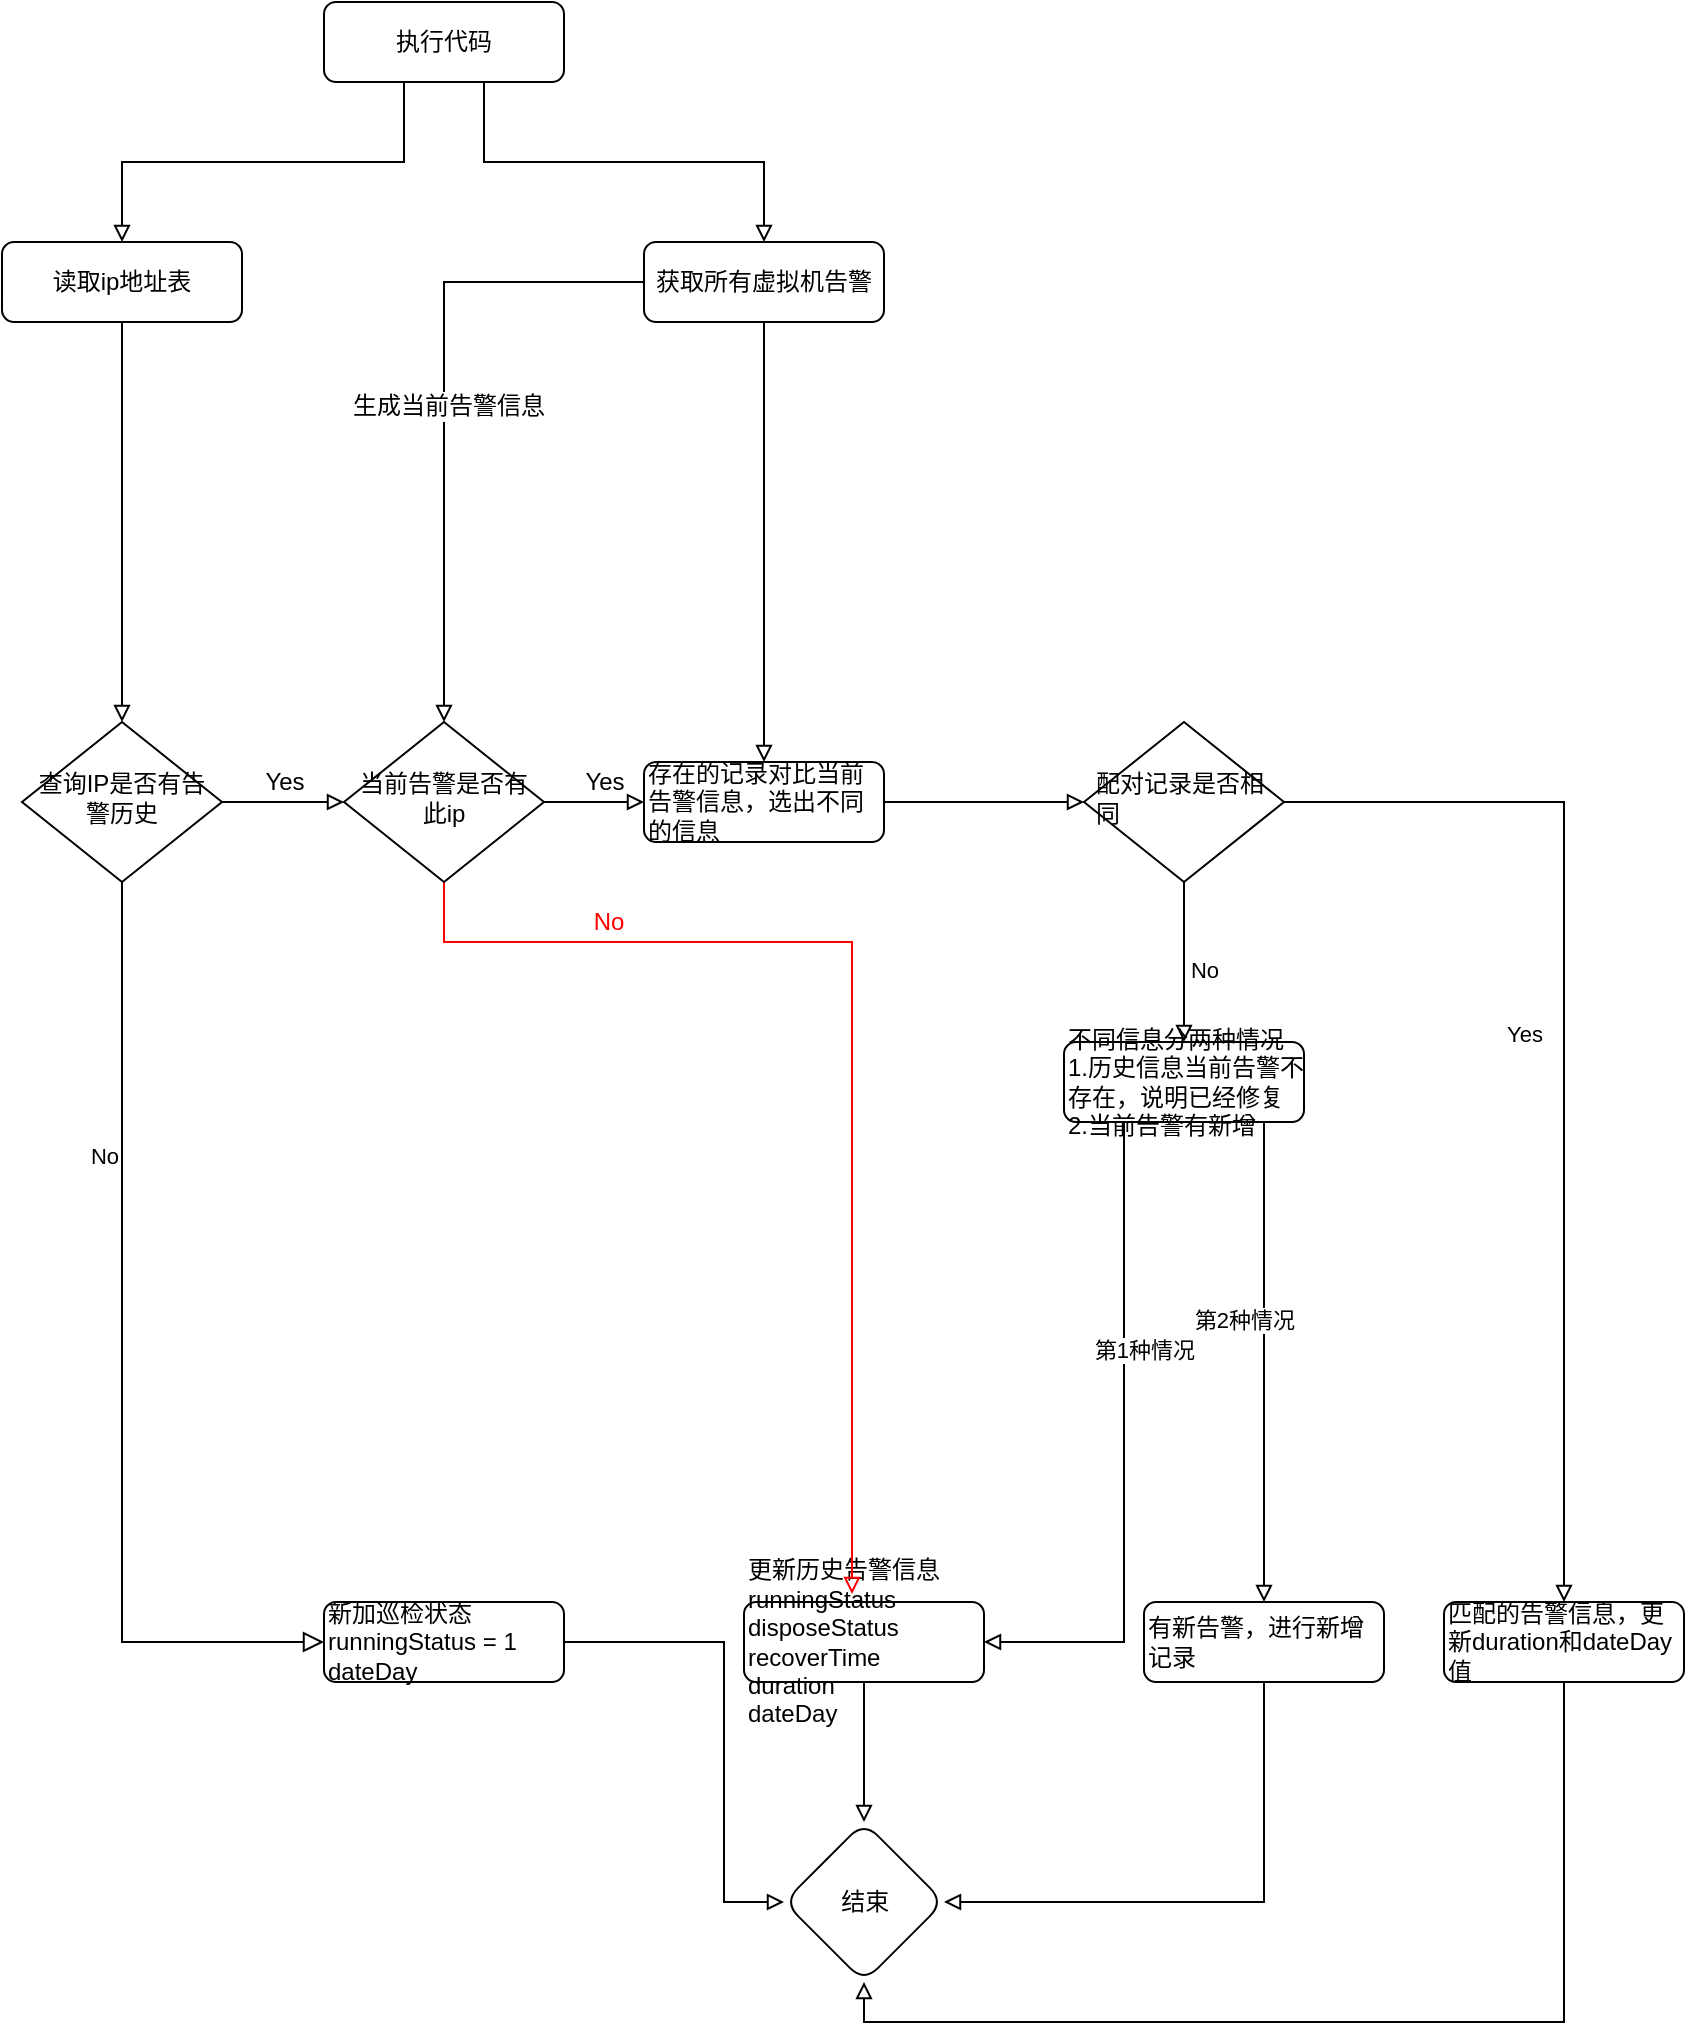 <mxfile version="17.4.5" type="github">
  <diagram id="C5RBs43oDa-KdzZeNtuy" name="Page-1">
    <mxGraphModel dx="1310" dy="727" grid="1" gridSize="10" guides="1" tooltips="1" connect="1" arrows="1" fold="1" page="1" pageScale="1" pageWidth="827" pageHeight="1169" math="0" shadow="0">
      <root>
        <mxCell id="WIyWlLk6GJQsqaUBKTNV-0" />
        <mxCell id="WIyWlLk6GJQsqaUBKTNV-1" parent="WIyWlLk6GJQsqaUBKTNV-0" />
        <mxCell id="5dzbz2AhqvXr-jBQKXv9-0" value="" style="edgeStyle=orthogonalEdgeStyle;rounded=0;orthogonalLoop=1;jettySize=auto;html=1;startArrow=none;startFill=0;endArrow=block;endFill=0;entryX=0.5;entryY=0;entryDx=0;entryDy=0;" edge="1" parent="WIyWlLk6GJQsqaUBKTNV-1" source="5dzbz2AhqvXr-jBQKXv9-1" target="5dzbz2AhqvXr-jBQKXv9-5">
          <mxGeometry relative="1" as="geometry">
            <mxPoint x="179" y="280" as="targetPoint" />
          </mxGeometry>
        </mxCell>
        <mxCell id="5dzbz2AhqvXr-jBQKXv9-1" value="读取ip地址表" style="rounded=1;whiteSpace=wrap;html=1;fontSize=12;glass=0;strokeWidth=1;shadow=0;" vertex="1" parent="WIyWlLk6GJQsqaUBKTNV-1">
          <mxGeometry x="119" y="160" width="120" height="40" as="geometry" />
        </mxCell>
        <mxCell id="5dzbz2AhqvXr-jBQKXv9-2" value="No" style="edgeStyle=orthogonalEdgeStyle;rounded=0;html=1;jettySize=auto;orthogonalLoop=1;fontSize=11;endArrow=block;endFill=0;endSize=8;strokeWidth=1;shadow=0;labelBackgroundColor=none;entryX=0;entryY=0.5;entryDx=0;entryDy=0;" edge="1" parent="WIyWlLk6GJQsqaUBKTNV-1" source="5dzbz2AhqvXr-jBQKXv9-5" target="5dzbz2AhqvXr-jBQKXv9-43">
          <mxGeometry x="-0.431" y="-9" relative="1" as="geometry">
            <mxPoint as="offset" />
            <Array as="points">
              <mxPoint x="179" y="860" />
            </Array>
          </mxGeometry>
        </mxCell>
        <mxCell id="5dzbz2AhqvXr-jBQKXv9-3" value="" style="edgeStyle=orthogonalEdgeStyle;rounded=0;orthogonalLoop=1;jettySize=auto;html=1;fontSize=12;endArrow=block;endFill=0;" edge="1" parent="WIyWlLk6GJQsqaUBKTNV-1" source="5dzbz2AhqvXr-jBQKXv9-5" target="5dzbz2AhqvXr-jBQKXv9-48">
          <mxGeometry relative="1" as="geometry" />
        </mxCell>
        <mxCell id="5dzbz2AhqvXr-jBQKXv9-4" value="Yes" style="edgeLabel;html=1;align=center;verticalAlign=middle;resizable=0;points=[];fontSize=12;" vertex="1" connectable="0" parent="5dzbz2AhqvXr-jBQKXv9-3">
          <mxGeometry x="-0.438" y="2" relative="1" as="geometry">
            <mxPoint x="14" y="-8" as="offset" />
          </mxGeometry>
        </mxCell>
        <mxCell id="5dzbz2AhqvXr-jBQKXv9-5" value="&lt;span style=&quot;text-align: left&quot;&gt;查询IP是否有告警历史&lt;/span&gt;" style="rhombus;whiteSpace=wrap;html=1;shadow=0;fontFamily=Helvetica;fontSize=12;align=center;strokeWidth=1;spacing=6;spacingTop=-4;" vertex="1" parent="WIyWlLk6GJQsqaUBKTNV-1">
          <mxGeometry x="129" y="400" width="100" height="80" as="geometry" />
        </mxCell>
        <mxCell id="5dzbz2AhqvXr-jBQKXv9-6" style="edgeStyle=orthogonalEdgeStyle;rounded=0;orthogonalLoop=1;jettySize=auto;html=1;entryX=0.5;entryY=0;entryDx=0;entryDy=0;endArrow=block;endFill=0;" edge="1" parent="WIyWlLk6GJQsqaUBKTNV-1" source="5dzbz2AhqvXr-jBQKXv9-8" target="5dzbz2AhqvXr-jBQKXv9-1">
          <mxGeometry relative="1" as="geometry">
            <Array as="points">
              <mxPoint x="320" y="120" />
              <mxPoint x="179" y="120" />
            </Array>
          </mxGeometry>
        </mxCell>
        <mxCell id="5dzbz2AhqvXr-jBQKXv9-7" value="" style="edgeStyle=orthogonalEdgeStyle;rounded=0;orthogonalLoop=1;jettySize=auto;html=1;startArrow=none;startFill=0;endArrow=block;endFill=0;" edge="1" parent="WIyWlLk6GJQsqaUBKTNV-1" source="5dzbz2AhqvXr-jBQKXv9-8" target="5dzbz2AhqvXr-jBQKXv9-12">
          <mxGeometry relative="1" as="geometry">
            <Array as="points">
              <mxPoint x="360" y="120" />
              <mxPoint x="500" y="120" />
            </Array>
          </mxGeometry>
        </mxCell>
        <mxCell id="5dzbz2AhqvXr-jBQKXv9-8" value="执行代码" style="rounded=1;whiteSpace=wrap;html=1;fontSize=12;glass=0;strokeWidth=1;shadow=0;" vertex="1" parent="WIyWlLk6GJQsqaUBKTNV-1">
          <mxGeometry x="280" y="40" width="120" height="40" as="geometry" />
        </mxCell>
        <mxCell id="5dzbz2AhqvXr-jBQKXv9-9" style="edgeStyle=orthogonalEdgeStyle;rounded=0;orthogonalLoop=1;jettySize=auto;html=1;entryX=0.5;entryY=0;entryDx=0;entryDy=0;startArrow=none;startFill=0;endArrow=block;endFill=0;" edge="1" parent="WIyWlLk6GJQsqaUBKTNV-1" source="5dzbz2AhqvXr-jBQKXv9-12" target="5dzbz2AhqvXr-jBQKXv9-21">
          <mxGeometry relative="1" as="geometry">
            <Array as="points">
              <mxPoint x="500" y="370" />
              <mxPoint x="500" y="370" />
            </Array>
          </mxGeometry>
        </mxCell>
        <mxCell id="5dzbz2AhqvXr-jBQKXv9-10" style="edgeStyle=orthogonalEdgeStyle;rounded=0;orthogonalLoop=1;jettySize=auto;html=1;entryX=0.5;entryY=0;entryDx=0;entryDy=0;fontSize=12;endArrow=block;endFill=0;" edge="1" parent="WIyWlLk6GJQsqaUBKTNV-1" source="5dzbz2AhqvXr-jBQKXv9-12" target="5dzbz2AhqvXr-jBQKXv9-48">
          <mxGeometry relative="1" as="geometry" />
        </mxCell>
        <mxCell id="5dzbz2AhqvXr-jBQKXv9-11" value="生成当前告警信息" style="edgeLabel;html=1;align=center;verticalAlign=middle;resizable=0;points=[];fontSize=12;" vertex="1" connectable="0" parent="5dzbz2AhqvXr-jBQKXv9-10">
          <mxGeometry x="0.014" y="2" relative="1" as="geometry">
            <mxPoint as="offset" />
          </mxGeometry>
        </mxCell>
        <mxCell id="5dzbz2AhqvXr-jBQKXv9-12" value="获取所有虚拟机告警" style="rounded=1;whiteSpace=wrap;html=1;fontSize=12;glass=0;strokeWidth=1;shadow=0;" vertex="1" parent="WIyWlLk6GJQsqaUBKTNV-1">
          <mxGeometry x="440" y="160" width="120" height="40" as="geometry" />
        </mxCell>
        <mxCell id="5dzbz2AhqvXr-jBQKXv9-20" value="" style="edgeStyle=orthogonalEdgeStyle;rounded=0;orthogonalLoop=1;jettySize=auto;html=1;endArrow=block;endFill=0;" edge="1" parent="WIyWlLk6GJQsqaUBKTNV-1" source="5dzbz2AhqvXr-jBQKXv9-21" target="5dzbz2AhqvXr-jBQKXv9-28">
          <mxGeometry relative="1" as="geometry" />
        </mxCell>
        <mxCell id="5dzbz2AhqvXr-jBQKXv9-21" value="存在的记录对比当前告警信息，选出不同的信息" style="rounded=1;whiteSpace=wrap;html=1;fontSize=12;glass=0;strokeWidth=1;shadow=0;align=left;" vertex="1" parent="WIyWlLk6GJQsqaUBKTNV-1">
          <mxGeometry x="440" y="420" width="120" height="40" as="geometry" />
        </mxCell>
        <mxCell id="5dzbz2AhqvXr-jBQKXv9-22" style="edgeStyle=orthogonalEdgeStyle;rounded=0;orthogonalLoop=1;jettySize=auto;html=1;entryX=1;entryY=0.5;entryDx=0;entryDy=0;fontSize=12;endArrow=block;endFill=0;exitX=0.5;exitY=1;exitDx=0;exitDy=0;" edge="1" parent="WIyWlLk6GJQsqaUBKTNV-1" source="5dzbz2AhqvXr-jBQKXv9-23" target="5dzbz2AhqvXr-jBQKXv9-44">
          <mxGeometry relative="1" as="geometry" />
        </mxCell>
        <mxCell id="5dzbz2AhqvXr-jBQKXv9-23" value="有新告警，进行新增记录" style="rounded=1;whiteSpace=wrap;html=1;fontSize=12;glass=0;strokeWidth=1;shadow=0;align=left;" vertex="1" parent="WIyWlLk6GJQsqaUBKTNV-1">
          <mxGeometry x="690" y="840" width="120" height="40" as="geometry" />
        </mxCell>
        <mxCell id="5dzbz2AhqvXr-jBQKXv9-24" style="edgeStyle=orthogonalEdgeStyle;rounded=0;orthogonalLoop=1;jettySize=auto;html=1;entryX=0.5;entryY=0;entryDx=0;entryDy=0;endArrow=block;endFill=0;" edge="1" parent="WIyWlLk6GJQsqaUBKTNV-1" source="5dzbz2AhqvXr-jBQKXv9-28" target="5dzbz2AhqvXr-jBQKXv9-35">
          <mxGeometry relative="1" as="geometry" />
        </mxCell>
        <mxCell id="5dzbz2AhqvXr-jBQKXv9-25" value="Yes" style="edgeLabel;html=1;align=center;verticalAlign=middle;resizable=0;points=[];" vertex="1" connectable="0" parent="5dzbz2AhqvXr-jBQKXv9-24">
          <mxGeometry x="-0.079" relative="1" as="geometry">
            <mxPoint x="-20" y="7" as="offset" />
          </mxGeometry>
        </mxCell>
        <mxCell id="5dzbz2AhqvXr-jBQKXv9-26" style="edgeStyle=orthogonalEdgeStyle;rounded=0;orthogonalLoop=1;jettySize=auto;html=1;entryX=0.5;entryY=0;entryDx=0;entryDy=0;endArrow=block;endFill=0;exitX=0.5;exitY=1;exitDx=0;exitDy=0;" edge="1" parent="WIyWlLk6GJQsqaUBKTNV-1" source="5dzbz2AhqvXr-jBQKXv9-28" target="5dzbz2AhqvXr-jBQKXv9-33">
          <mxGeometry relative="1" as="geometry">
            <Array as="points">
              <mxPoint x="710" y="500" />
              <mxPoint x="710" y="500" />
            </Array>
          </mxGeometry>
        </mxCell>
        <mxCell id="5dzbz2AhqvXr-jBQKXv9-27" value="No" style="edgeLabel;html=1;align=center;verticalAlign=middle;resizable=0;points=[];" vertex="1" connectable="0" parent="5dzbz2AhqvXr-jBQKXv9-26">
          <mxGeometry x="0.133" y="-1" relative="1" as="geometry">
            <mxPoint x="11" y="-2" as="offset" />
          </mxGeometry>
        </mxCell>
        <mxCell id="5dzbz2AhqvXr-jBQKXv9-28" value="配对记录是否相同" style="rhombus;whiteSpace=wrap;html=1;shadow=0;fontFamily=Helvetica;fontSize=12;align=left;strokeWidth=1;spacing=6;spacingTop=-4;" vertex="1" parent="WIyWlLk6GJQsqaUBKTNV-1">
          <mxGeometry x="660" y="400" width="100" height="80" as="geometry" />
        </mxCell>
        <mxCell id="5dzbz2AhqvXr-jBQKXv9-29" style="edgeStyle=orthogonalEdgeStyle;rounded=0;orthogonalLoop=1;jettySize=auto;html=1;entryX=0.5;entryY=0;entryDx=0;entryDy=0;endArrow=block;endFill=0;" edge="1" parent="WIyWlLk6GJQsqaUBKTNV-1" target="5dzbz2AhqvXr-jBQKXv9-23">
          <mxGeometry relative="1" as="geometry">
            <mxPoint x="750" y="600" as="sourcePoint" />
            <Array as="points">
              <mxPoint x="750" y="600" />
            </Array>
          </mxGeometry>
        </mxCell>
        <mxCell id="5dzbz2AhqvXr-jBQKXv9-30" value="第2种情况" style="edgeLabel;html=1;align=center;verticalAlign=middle;resizable=0;points=[];" vertex="1" connectable="0" parent="5dzbz2AhqvXr-jBQKXv9-29">
          <mxGeometry x="-0.503" relative="1" as="geometry">
            <mxPoint x="-10" y="39" as="offset" />
          </mxGeometry>
        </mxCell>
        <mxCell id="5dzbz2AhqvXr-jBQKXv9-31" style="edgeStyle=orthogonalEdgeStyle;rounded=0;orthogonalLoop=1;jettySize=auto;html=1;exitX=0.25;exitY=1;exitDx=0;exitDy=0;endArrow=block;endFill=0;entryX=1;entryY=0.5;entryDx=0;entryDy=0;" edge="1" parent="WIyWlLk6GJQsqaUBKTNV-1">
          <mxGeometry relative="1" as="geometry">
            <mxPoint x="610" y="860" as="targetPoint" />
            <Array as="points">
              <mxPoint x="680" y="860" />
            </Array>
            <mxPoint x="680" y="600" as="sourcePoint" />
          </mxGeometry>
        </mxCell>
        <mxCell id="5dzbz2AhqvXr-jBQKXv9-32" value="第1种情况" style="edgeLabel;html=1;align=center;verticalAlign=middle;resizable=0;points=[];" vertex="1" connectable="0" parent="5dzbz2AhqvXr-jBQKXv9-31">
          <mxGeometry x="-0.326" y="1" relative="1" as="geometry">
            <mxPoint x="9" y="3" as="offset" />
          </mxGeometry>
        </mxCell>
        <mxCell id="5dzbz2AhqvXr-jBQKXv9-33" value="不同信息分两种情况&lt;br&gt;1.历史信息当前告警不存在，说明已经修复&lt;br&gt;2.当前告警有新增" style="rounded=1;whiteSpace=wrap;html=1;fontSize=12;glass=0;strokeWidth=1;shadow=0;align=left;" vertex="1" parent="WIyWlLk6GJQsqaUBKTNV-1">
          <mxGeometry x="650" y="560" width="120" height="40" as="geometry" />
        </mxCell>
        <mxCell id="5dzbz2AhqvXr-jBQKXv9-34" style="edgeStyle=orthogonalEdgeStyle;rounded=0;orthogonalLoop=1;jettySize=auto;html=1;entryX=0.5;entryY=1;entryDx=0;entryDy=0;fontSize=12;endArrow=block;endFill=0;" edge="1" parent="WIyWlLk6GJQsqaUBKTNV-1" source="5dzbz2AhqvXr-jBQKXv9-35" target="5dzbz2AhqvXr-jBQKXv9-44">
          <mxGeometry relative="1" as="geometry">
            <Array as="points">
              <mxPoint x="900" y="1050" />
              <mxPoint x="550" y="1050" />
            </Array>
          </mxGeometry>
        </mxCell>
        <mxCell id="5dzbz2AhqvXr-jBQKXv9-35" value="匹配的告警信息，更新duration和dateDay值" style="rounded=1;whiteSpace=wrap;html=1;fontSize=12;glass=0;strokeWidth=1;shadow=0;align=left;" vertex="1" parent="WIyWlLk6GJQsqaUBKTNV-1">
          <mxGeometry x="840" y="840" width="120" height="40" as="geometry" />
        </mxCell>
        <mxCell id="5dzbz2AhqvXr-jBQKXv9-36" style="edgeStyle=orthogonalEdgeStyle;rounded=0;orthogonalLoop=1;jettySize=auto;html=1;fontSize=12;endArrow=block;endFill=0;entryX=0.5;entryY=0;entryDx=0;entryDy=0;" edge="1" parent="WIyWlLk6GJQsqaUBKTNV-1" source="5dzbz2AhqvXr-jBQKXv9-37" target="5dzbz2AhqvXr-jBQKXv9-44">
          <mxGeometry relative="1" as="geometry">
            <mxPoint x="600" y="960" as="targetPoint" />
          </mxGeometry>
        </mxCell>
        <mxCell id="5dzbz2AhqvXr-jBQKXv9-37" value="&lt;font style=&quot;font-size: 12px;&quot;&gt;更新历史告警信息runningStatus&lt;br style=&quot;font-size: 12px;&quot;&gt;disposeStatus&lt;br style=&quot;font-size: 12px;&quot;&gt;recoverTime&lt;br style=&quot;font-size: 12px;&quot;&gt;duration&lt;br style=&quot;font-size: 12px;&quot;&gt;dateDay&lt;/font&gt;" style="rounded=1;whiteSpace=wrap;html=1;fontSize=12;glass=0;strokeWidth=1;shadow=0;align=left;" vertex="1" parent="WIyWlLk6GJQsqaUBKTNV-1">
          <mxGeometry x="490" y="840" width="120" height="40" as="geometry" />
        </mxCell>
        <mxCell id="5dzbz2AhqvXr-jBQKXv9-42" value="" style="edgeStyle=orthogonalEdgeStyle;rounded=0;orthogonalLoop=1;jettySize=auto;html=1;fontSize=12;endArrow=block;endFill=0;" edge="1" parent="WIyWlLk6GJQsqaUBKTNV-1" source="5dzbz2AhqvXr-jBQKXv9-43" target="5dzbz2AhqvXr-jBQKXv9-44">
          <mxGeometry relative="1" as="geometry">
            <Array as="points">
              <mxPoint x="480" y="860" />
              <mxPoint x="480" y="990" />
            </Array>
          </mxGeometry>
        </mxCell>
        <mxCell id="5dzbz2AhqvXr-jBQKXv9-43" value="新加巡检状态&lt;br&gt;runningStatus = 1&lt;br&gt;dateDay" style="rounded=1;whiteSpace=wrap;html=1;fontSize=12;glass=0;strokeWidth=1;shadow=0;align=left;" vertex="1" parent="WIyWlLk6GJQsqaUBKTNV-1">
          <mxGeometry x="280" y="840" width="120" height="40" as="geometry" />
        </mxCell>
        <mxCell id="5dzbz2AhqvXr-jBQKXv9-44" value="&amp;nbsp; &amp;nbsp; &amp;nbsp; &amp;nbsp; 结束" style="rhombus;whiteSpace=wrap;html=1;align=left;rounded=1;glass=0;strokeWidth=1;shadow=0;" vertex="1" parent="WIyWlLk6GJQsqaUBKTNV-1">
          <mxGeometry x="510" y="950" width="80" height="80" as="geometry" />
        </mxCell>
        <mxCell id="5dzbz2AhqvXr-jBQKXv9-45" value="Yes" style="edgeStyle=orthogonalEdgeStyle;rounded=0;orthogonalLoop=1;jettySize=auto;html=1;fontSize=12;endArrow=block;endFill=0;" edge="1" parent="WIyWlLk6GJQsqaUBKTNV-1" source="5dzbz2AhqvXr-jBQKXv9-48" target="5dzbz2AhqvXr-jBQKXv9-21">
          <mxGeometry x="0.2" y="10" relative="1" as="geometry">
            <mxPoint as="offset" />
          </mxGeometry>
        </mxCell>
        <mxCell id="5dzbz2AhqvXr-jBQKXv9-46" style="edgeStyle=orthogonalEdgeStyle;rounded=0;orthogonalLoop=1;jettySize=auto;html=1;fontSize=12;endArrow=block;endFill=0;entryX=0.45;entryY=-0.1;entryDx=0;entryDy=0;exitX=0.5;exitY=1;exitDx=0;exitDy=0;fontColor=#FF0000;strokeColor=#FF0000;entryPerimeter=0;" edge="1" parent="WIyWlLk6GJQsqaUBKTNV-1" source="5dzbz2AhqvXr-jBQKXv9-48" target="5dzbz2AhqvXr-jBQKXv9-37">
          <mxGeometry relative="1" as="geometry">
            <mxPoint x="620" y="723.636" as="targetPoint" />
            <Array as="points">
              <mxPoint x="340" y="510" />
              <mxPoint x="544" y="510" />
            </Array>
          </mxGeometry>
        </mxCell>
        <mxCell id="5dzbz2AhqvXr-jBQKXv9-47" value="No" style="edgeLabel;html=1;align=center;verticalAlign=middle;resizable=0;points=[];fontSize=12;fontColor=#FF0000;" vertex="1" connectable="0" parent="5dzbz2AhqvXr-jBQKXv9-46">
          <mxGeometry x="-0.6" y="4" relative="1" as="geometry">
            <mxPoint y="-6" as="offset" />
          </mxGeometry>
        </mxCell>
        <mxCell id="5dzbz2AhqvXr-jBQKXv9-48" value="当前告警是否有此ip" style="rhombus;whiteSpace=wrap;html=1;shadow=0;fontFamily=Helvetica;fontSize=12;align=center;strokeWidth=1;spacing=6;spacingTop=-4;" vertex="1" parent="WIyWlLk6GJQsqaUBKTNV-1">
          <mxGeometry x="290" y="400" width="100" height="80" as="geometry" />
        </mxCell>
      </root>
    </mxGraphModel>
  </diagram>
</mxfile>
